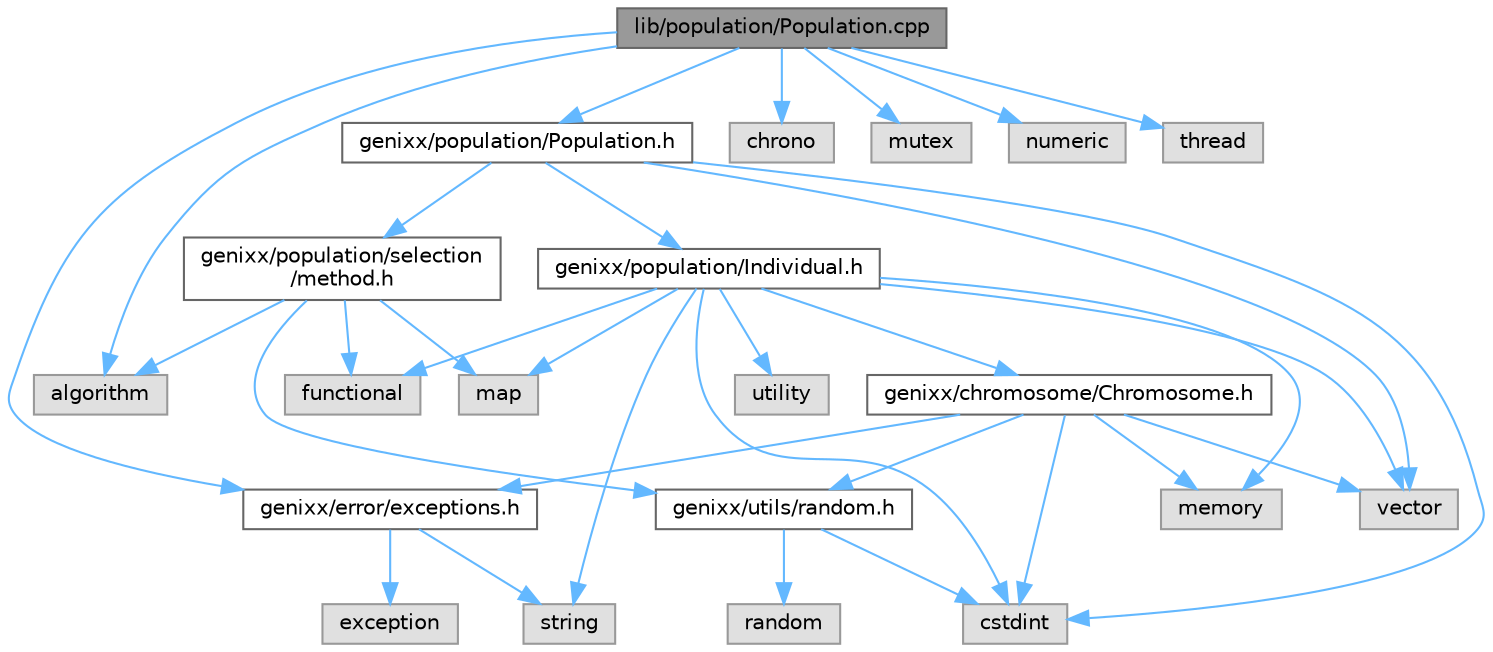 digraph "lib/population/Population.cpp"
{
 // LATEX_PDF_SIZE
  bgcolor="transparent";
  edge [fontname=Helvetica,fontsize=10,labelfontname=Helvetica,labelfontsize=10];
  node [fontname=Helvetica,fontsize=10,shape=box,height=0.2,width=0.4];
  Node1 [label="lib/population/Population.cpp",height=0.2,width=0.4,color="gray40", fillcolor="grey60", style="filled", fontcolor="black",tooltip=" "];
  Node1 -> Node2 [color="steelblue1",style="solid"];
  Node2 [label="genixx/population/Population.h",height=0.2,width=0.4,color="grey40", fillcolor="white", style="filled",URL="$Population_8h.html",tooltip=" "];
  Node2 -> Node3 [color="steelblue1",style="solid"];
  Node3 [label="genixx/population/Individual.h",height=0.2,width=0.4,color="grey40", fillcolor="white", style="filled",URL="$Individual_8h.html",tooltip=" "];
  Node3 -> Node4 [color="steelblue1",style="solid"];
  Node4 [label="genixx/chromosome/Chromosome.h",height=0.2,width=0.4,color="grey40", fillcolor="white", style="filled",URL="$Chromosome_8h.html",tooltip=" "];
  Node4 -> Node5 [color="steelblue1",style="solid"];
  Node5 [label="genixx/error/exceptions.h",height=0.2,width=0.4,color="grey40", fillcolor="white", style="filled",URL="$exceptions_8h.html",tooltip=" "];
  Node5 -> Node6 [color="steelblue1",style="solid"];
  Node6 [label="exception",height=0.2,width=0.4,color="grey60", fillcolor="#E0E0E0", style="filled",tooltip=" "];
  Node5 -> Node7 [color="steelblue1",style="solid"];
  Node7 [label="string",height=0.2,width=0.4,color="grey60", fillcolor="#E0E0E0", style="filled",tooltip=" "];
  Node4 -> Node8 [color="steelblue1",style="solid"];
  Node8 [label="genixx/utils/random.h",height=0.2,width=0.4,color="grey40", fillcolor="white", style="filled",URL="$random_8h.html",tooltip=" "];
  Node8 -> Node9 [color="steelblue1",style="solid"];
  Node9 [label="cstdint",height=0.2,width=0.4,color="grey60", fillcolor="#E0E0E0", style="filled",tooltip=" "];
  Node8 -> Node10 [color="steelblue1",style="solid"];
  Node10 [label="random",height=0.2,width=0.4,color="grey60", fillcolor="#E0E0E0", style="filled",tooltip=" "];
  Node4 -> Node9 [color="steelblue1",style="solid"];
  Node4 -> Node11 [color="steelblue1",style="solid"];
  Node11 [label="memory",height=0.2,width=0.4,color="grey60", fillcolor="#E0E0E0", style="filled",tooltip=" "];
  Node4 -> Node12 [color="steelblue1",style="solid"];
  Node12 [label="vector",height=0.2,width=0.4,color="grey60", fillcolor="#E0E0E0", style="filled",tooltip=" "];
  Node3 -> Node9 [color="steelblue1",style="solid"];
  Node3 -> Node13 [color="steelblue1",style="solid"];
  Node13 [label="functional",height=0.2,width=0.4,color="grey60", fillcolor="#E0E0E0", style="filled",tooltip=" "];
  Node3 -> Node14 [color="steelblue1",style="solid"];
  Node14 [label="map",height=0.2,width=0.4,color="grey60", fillcolor="#E0E0E0", style="filled",tooltip=" "];
  Node3 -> Node11 [color="steelblue1",style="solid"];
  Node3 -> Node7 [color="steelblue1",style="solid"];
  Node3 -> Node15 [color="steelblue1",style="solid"];
  Node15 [label="utility",height=0.2,width=0.4,color="grey60", fillcolor="#E0E0E0", style="filled",tooltip=" "];
  Node3 -> Node12 [color="steelblue1",style="solid"];
  Node2 -> Node16 [color="steelblue1",style="solid"];
  Node16 [label="genixx/population/selection\l/method.h",height=0.2,width=0.4,color="grey40", fillcolor="white", style="filled",URL="$method_8h.html",tooltip=" "];
  Node16 -> Node8 [color="steelblue1",style="solid"];
  Node16 -> Node17 [color="steelblue1",style="solid"];
  Node17 [label="algorithm",height=0.2,width=0.4,color="grey60", fillcolor="#E0E0E0", style="filled",tooltip=" "];
  Node16 -> Node13 [color="steelblue1",style="solid"];
  Node16 -> Node14 [color="steelblue1",style="solid"];
  Node2 -> Node9 [color="steelblue1",style="solid"];
  Node2 -> Node12 [color="steelblue1",style="solid"];
  Node1 -> Node5 [color="steelblue1",style="solid"];
  Node1 -> Node17 [color="steelblue1",style="solid"];
  Node1 -> Node18 [color="steelblue1",style="solid"];
  Node18 [label="chrono",height=0.2,width=0.4,color="grey60", fillcolor="#E0E0E0", style="filled",tooltip=" "];
  Node1 -> Node19 [color="steelblue1",style="solid"];
  Node19 [label="mutex",height=0.2,width=0.4,color="grey60", fillcolor="#E0E0E0", style="filled",tooltip=" "];
  Node1 -> Node20 [color="steelblue1",style="solid"];
  Node20 [label="numeric",height=0.2,width=0.4,color="grey60", fillcolor="#E0E0E0", style="filled",tooltip=" "];
  Node1 -> Node21 [color="steelblue1",style="solid"];
  Node21 [label="thread",height=0.2,width=0.4,color="grey60", fillcolor="#E0E0E0", style="filled",tooltip=" "];
}

